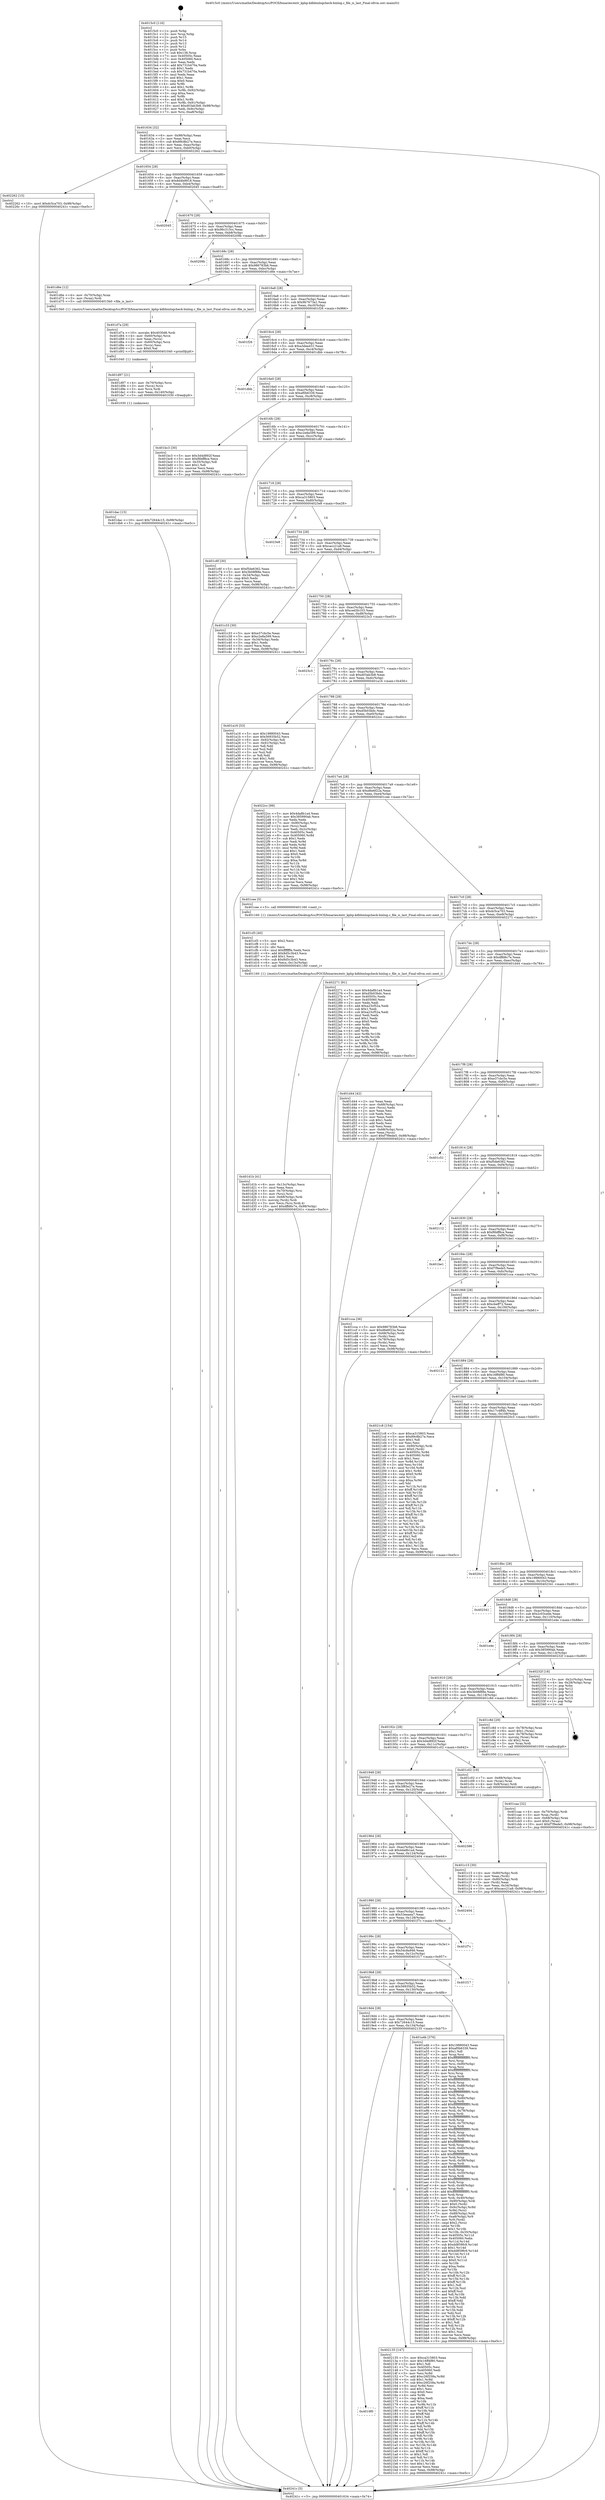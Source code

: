 digraph "0x4015c0" {
  label = "0x4015c0 (/mnt/c/Users/mathe/Desktop/tcc/POCII/binaries/extr_kphp-kdbbinlogcheck-binlog.c_file_is_last_Final-ollvm.out::main(0))"
  labelloc = "t"
  node[shape=record]

  Entry [label="",width=0.3,height=0.3,shape=circle,fillcolor=black,style=filled]
  "0x401634" [label="{
     0x401634 [32]\l
     | [instrs]\l
     &nbsp;&nbsp;0x401634 \<+6\>: mov -0x98(%rbp),%eax\l
     &nbsp;&nbsp;0x40163a \<+2\>: mov %eax,%ecx\l
     &nbsp;&nbsp;0x40163c \<+6\>: sub $0x89c8b27e,%ecx\l
     &nbsp;&nbsp;0x401642 \<+6\>: mov %eax,-0xac(%rbp)\l
     &nbsp;&nbsp;0x401648 \<+6\>: mov %ecx,-0xb0(%rbp)\l
     &nbsp;&nbsp;0x40164e \<+6\>: je 0000000000402262 \<main+0xca2\>\l
  }"]
  "0x402262" [label="{
     0x402262 [15]\l
     | [instrs]\l
     &nbsp;&nbsp;0x402262 \<+10\>: movl $0xdc5ca703,-0x98(%rbp)\l
     &nbsp;&nbsp;0x40226c \<+5\>: jmp 000000000040241c \<main+0xe5c\>\l
  }"]
  "0x401654" [label="{
     0x401654 [28]\l
     | [instrs]\l
     &nbsp;&nbsp;0x401654 \<+5\>: jmp 0000000000401659 \<main+0x99\>\l
     &nbsp;&nbsp;0x401659 \<+6\>: mov -0xac(%rbp),%eax\l
     &nbsp;&nbsp;0x40165f \<+5\>: sub $0x8d4b9918,%eax\l
     &nbsp;&nbsp;0x401664 \<+6\>: mov %eax,-0xb4(%rbp)\l
     &nbsp;&nbsp;0x40166a \<+6\>: je 0000000000402045 \<main+0xa85\>\l
  }"]
  Exit [label="",width=0.3,height=0.3,shape=circle,fillcolor=black,style=filled,peripheries=2]
  "0x402045" [label="{
     0x402045\l
  }", style=dashed]
  "0x401670" [label="{
     0x401670 [28]\l
     | [instrs]\l
     &nbsp;&nbsp;0x401670 \<+5\>: jmp 0000000000401675 \<main+0xb5\>\l
     &nbsp;&nbsp;0x401675 \<+6\>: mov -0xac(%rbp),%eax\l
     &nbsp;&nbsp;0x40167b \<+5\>: sub $0x96c315cc,%eax\l
     &nbsp;&nbsp;0x401680 \<+6\>: mov %eax,-0xb8(%rbp)\l
     &nbsp;&nbsp;0x401686 \<+6\>: je 000000000040209b \<main+0xadb\>\l
  }"]
  "0x4019f0" [label="{
     0x4019f0\l
  }", style=dashed]
  "0x40209b" [label="{
     0x40209b\l
  }", style=dashed]
  "0x40168c" [label="{
     0x40168c [28]\l
     | [instrs]\l
     &nbsp;&nbsp;0x40168c \<+5\>: jmp 0000000000401691 \<main+0xd1\>\l
     &nbsp;&nbsp;0x401691 \<+6\>: mov -0xac(%rbp),%eax\l
     &nbsp;&nbsp;0x401697 \<+5\>: sub $0x986783b6,%eax\l
     &nbsp;&nbsp;0x40169c \<+6\>: mov %eax,-0xbc(%rbp)\l
     &nbsp;&nbsp;0x4016a2 \<+6\>: je 0000000000401d6e \<main+0x7ae\>\l
  }"]
  "0x402135" [label="{
     0x402135 [147]\l
     | [instrs]\l
     &nbsp;&nbsp;0x402135 \<+5\>: mov $0xca315803,%eax\l
     &nbsp;&nbsp;0x40213a \<+5\>: mov $0x16ff4f80,%ecx\l
     &nbsp;&nbsp;0x40213f \<+2\>: mov $0x1,%dl\l
     &nbsp;&nbsp;0x402141 \<+7\>: mov 0x40505c,%esi\l
     &nbsp;&nbsp;0x402148 \<+7\>: mov 0x405060,%edi\l
     &nbsp;&nbsp;0x40214f \<+3\>: mov %esi,%r8d\l
     &nbsp;&nbsp;0x402152 \<+7\>: add $0xc26f258a,%r8d\l
     &nbsp;&nbsp;0x402159 \<+4\>: sub $0x1,%r8d\l
     &nbsp;&nbsp;0x40215d \<+7\>: sub $0xc26f258a,%r8d\l
     &nbsp;&nbsp;0x402164 \<+4\>: imul %r8d,%esi\l
     &nbsp;&nbsp;0x402168 \<+3\>: and $0x1,%esi\l
     &nbsp;&nbsp;0x40216b \<+3\>: cmp $0x0,%esi\l
     &nbsp;&nbsp;0x40216e \<+4\>: sete %r9b\l
     &nbsp;&nbsp;0x402172 \<+3\>: cmp $0xa,%edi\l
     &nbsp;&nbsp;0x402175 \<+4\>: setl %r10b\l
     &nbsp;&nbsp;0x402179 \<+3\>: mov %r9b,%r11b\l
     &nbsp;&nbsp;0x40217c \<+4\>: xor $0xff,%r11b\l
     &nbsp;&nbsp;0x402180 \<+3\>: mov %r10b,%bl\l
     &nbsp;&nbsp;0x402183 \<+3\>: xor $0xff,%bl\l
     &nbsp;&nbsp;0x402186 \<+3\>: xor $0x1,%dl\l
     &nbsp;&nbsp;0x402189 \<+3\>: mov %r11b,%r14b\l
     &nbsp;&nbsp;0x40218c \<+4\>: and $0xff,%r14b\l
     &nbsp;&nbsp;0x402190 \<+3\>: and %dl,%r9b\l
     &nbsp;&nbsp;0x402193 \<+3\>: mov %bl,%r15b\l
     &nbsp;&nbsp;0x402196 \<+4\>: and $0xff,%r15b\l
     &nbsp;&nbsp;0x40219a \<+3\>: and %dl,%r10b\l
     &nbsp;&nbsp;0x40219d \<+3\>: or %r9b,%r14b\l
     &nbsp;&nbsp;0x4021a0 \<+3\>: or %r10b,%r15b\l
     &nbsp;&nbsp;0x4021a3 \<+3\>: xor %r15b,%r14b\l
     &nbsp;&nbsp;0x4021a6 \<+3\>: or %bl,%r11b\l
     &nbsp;&nbsp;0x4021a9 \<+4\>: xor $0xff,%r11b\l
     &nbsp;&nbsp;0x4021ad \<+3\>: or $0x1,%dl\l
     &nbsp;&nbsp;0x4021b0 \<+3\>: and %dl,%r11b\l
     &nbsp;&nbsp;0x4021b3 \<+3\>: or %r11b,%r14b\l
     &nbsp;&nbsp;0x4021b6 \<+4\>: test $0x1,%r14b\l
     &nbsp;&nbsp;0x4021ba \<+3\>: cmovne %ecx,%eax\l
     &nbsp;&nbsp;0x4021bd \<+6\>: mov %eax,-0x98(%rbp)\l
     &nbsp;&nbsp;0x4021c3 \<+5\>: jmp 000000000040241c \<main+0xe5c\>\l
  }"]
  "0x401d6e" [label="{
     0x401d6e [12]\l
     | [instrs]\l
     &nbsp;&nbsp;0x401d6e \<+4\>: mov -0x70(%rbp),%rax\l
     &nbsp;&nbsp;0x401d72 \<+3\>: mov (%rax),%rdi\l
     &nbsp;&nbsp;0x401d75 \<+5\>: call 00000000004015b0 \<file_is_last\>\l
     | [calls]\l
     &nbsp;&nbsp;0x4015b0 \{1\} (/mnt/c/Users/mathe/Desktop/tcc/POCII/binaries/extr_kphp-kdbbinlogcheck-binlog.c_file_is_last_Final-ollvm.out::file_is_last)\l
  }"]
  "0x4016a8" [label="{
     0x4016a8 [28]\l
     | [instrs]\l
     &nbsp;&nbsp;0x4016a8 \<+5\>: jmp 00000000004016ad \<main+0xed\>\l
     &nbsp;&nbsp;0x4016ad \<+6\>: mov -0xac(%rbp),%eax\l
     &nbsp;&nbsp;0x4016b3 \<+5\>: sub $0x9b7673a1,%eax\l
     &nbsp;&nbsp;0x4016b8 \<+6\>: mov %eax,-0xc0(%rbp)\l
     &nbsp;&nbsp;0x4016be \<+6\>: je 0000000000401f26 \<main+0x966\>\l
  }"]
  "0x401dac" [label="{
     0x401dac [15]\l
     | [instrs]\l
     &nbsp;&nbsp;0x401dac \<+10\>: movl $0x72644c15,-0x98(%rbp)\l
     &nbsp;&nbsp;0x401db6 \<+5\>: jmp 000000000040241c \<main+0xe5c\>\l
  }"]
  "0x401f26" [label="{
     0x401f26\l
  }", style=dashed]
  "0x4016c4" [label="{
     0x4016c4 [28]\l
     | [instrs]\l
     &nbsp;&nbsp;0x4016c4 \<+5\>: jmp 00000000004016c9 \<main+0x109\>\l
     &nbsp;&nbsp;0x4016c9 \<+6\>: mov -0xac(%rbp),%eax\l
     &nbsp;&nbsp;0x4016cf \<+5\>: sub $0xa3dea431,%eax\l
     &nbsp;&nbsp;0x4016d4 \<+6\>: mov %eax,-0xc4(%rbp)\l
     &nbsp;&nbsp;0x4016da \<+6\>: je 0000000000401dbb \<main+0x7fb\>\l
  }"]
  "0x401d97" [label="{
     0x401d97 [21]\l
     | [instrs]\l
     &nbsp;&nbsp;0x401d97 \<+4\>: mov -0x70(%rbp),%rcx\l
     &nbsp;&nbsp;0x401d9b \<+3\>: mov (%rcx),%rcx\l
     &nbsp;&nbsp;0x401d9e \<+3\>: mov %rcx,%rdi\l
     &nbsp;&nbsp;0x401da1 \<+6\>: mov %eax,-0x140(%rbp)\l
     &nbsp;&nbsp;0x401da7 \<+5\>: call 0000000000401030 \<free@plt\>\l
     | [calls]\l
     &nbsp;&nbsp;0x401030 \{1\} (unknown)\l
  }"]
  "0x401dbb" [label="{
     0x401dbb\l
  }", style=dashed]
  "0x4016e0" [label="{
     0x4016e0 [28]\l
     | [instrs]\l
     &nbsp;&nbsp;0x4016e0 \<+5\>: jmp 00000000004016e5 \<main+0x125\>\l
     &nbsp;&nbsp;0x4016e5 \<+6\>: mov -0xac(%rbp),%eax\l
     &nbsp;&nbsp;0x4016eb \<+5\>: sub $0xaf0b6339,%eax\l
     &nbsp;&nbsp;0x4016f0 \<+6\>: mov %eax,-0xc8(%rbp)\l
     &nbsp;&nbsp;0x4016f6 \<+6\>: je 0000000000401bc3 \<main+0x603\>\l
  }"]
  "0x401d7a" [label="{
     0x401d7a [29]\l
     | [instrs]\l
     &nbsp;&nbsp;0x401d7a \<+10\>: movabs $0x4030d6,%rdi\l
     &nbsp;&nbsp;0x401d84 \<+4\>: mov -0x60(%rbp),%rcx\l
     &nbsp;&nbsp;0x401d88 \<+2\>: mov %eax,(%rcx)\l
     &nbsp;&nbsp;0x401d8a \<+4\>: mov -0x60(%rbp),%rcx\l
     &nbsp;&nbsp;0x401d8e \<+2\>: mov (%rcx),%esi\l
     &nbsp;&nbsp;0x401d90 \<+2\>: mov $0x0,%al\l
     &nbsp;&nbsp;0x401d92 \<+5\>: call 0000000000401040 \<printf@plt\>\l
     | [calls]\l
     &nbsp;&nbsp;0x401040 \{1\} (unknown)\l
  }"]
  "0x401bc3" [label="{
     0x401bc3 [30]\l
     | [instrs]\l
     &nbsp;&nbsp;0x401bc3 \<+5\>: mov $0x3d4d892f,%eax\l
     &nbsp;&nbsp;0x401bc8 \<+5\>: mov $0xf6bff8ce,%ecx\l
     &nbsp;&nbsp;0x401bcd \<+3\>: mov -0x35(%rbp),%dl\l
     &nbsp;&nbsp;0x401bd0 \<+3\>: test $0x1,%dl\l
     &nbsp;&nbsp;0x401bd3 \<+3\>: cmovne %ecx,%eax\l
     &nbsp;&nbsp;0x401bd6 \<+6\>: mov %eax,-0x98(%rbp)\l
     &nbsp;&nbsp;0x401bdc \<+5\>: jmp 000000000040241c \<main+0xe5c\>\l
  }"]
  "0x4016fc" [label="{
     0x4016fc [28]\l
     | [instrs]\l
     &nbsp;&nbsp;0x4016fc \<+5\>: jmp 0000000000401701 \<main+0x141\>\l
     &nbsp;&nbsp;0x401701 \<+6\>: mov -0xac(%rbp),%eax\l
     &nbsp;&nbsp;0x401707 \<+5\>: sub $0xc2e8a599,%eax\l
     &nbsp;&nbsp;0x40170c \<+6\>: mov %eax,-0xcc(%rbp)\l
     &nbsp;&nbsp;0x401712 \<+6\>: je 0000000000401c6f \<main+0x6af\>\l
  }"]
  "0x401d1b" [label="{
     0x401d1b [41]\l
     | [instrs]\l
     &nbsp;&nbsp;0x401d1b \<+6\>: mov -0x13c(%rbp),%ecx\l
     &nbsp;&nbsp;0x401d21 \<+3\>: imul %eax,%ecx\l
     &nbsp;&nbsp;0x401d24 \<+4\>: mov -0x70(%rbp),%rsi\l
     &nbsp;&nbsp;0x401d28 \<+3\>: mov (%rsi),%rsi\l
     &nbsp;&nbsp;0x401d2b \<+4\>: mov -0x68(%rbp),%rdi\l
     &nbsp;&nbsp;0x401d2f \<+3\>: movslq (%rdi),%rdi\l
     &nbsp;&nbsp;0x401d32 \<+3\>: mov %ecx,(%rsi,%rdi,4)\l
     &nbsp;&nbsp;0x401d35 \<+10\>: movl $0xdffd6c7e,-0x98(%rbp)\l
     &nbsp;&nbsp;0x401d3f \<+5\>: jmp 000000000040241c \<main+0xe5c\>\l
  }"]
  "0x401c6f" [label="{
     0x401c6f [30]\l
     | [instrs]\l
     &nbsp;&nbsp;0x401c6f \<+5\>: mov $0xf5de6362,%eax\l
     &nbsp;&nbsp;0x401c74 \<+5\>: mov $0x3b08f88e,%ecx\l
     &nbsp;&nbsp;0x401c79 \<+3\>: mov -0x34(%rbp),%edx\l
     &nbsp;&nbsp;0x401c7c \<+3\>: cmp $0x0,%edx\l
     &nbsp;&nbsp;0x401c7f \<+3\>: cmove %ecx,%eax\l
     &nbsp;&nbsp;0x401c82 \<+6\>: mov %eax,-0x98(%rbp)\l
     &nbsp;&nbsp;0x401c88 \<+5\>: jmp 000000000040241c \<main+0xe5c\>\l
  }"]
  "0x401718" [label="{
     0x401718 [28]\l
     | [instrs]\l
     &nbsp;&nbsp;0x401718 \<+5\>: jmp 000000000040171d \<main+0x15d\>\l
     &nbsp;&nbsp;0x40171d \<+6\>: mov -0xac(%rbp),%eax\l
     &nbsp;&nbsp;0x401723 \<+5\>: sub $0xca315803,%eax\l
     &nbsp;&nbsp;0x401728 \<+6\>: mov %eax,-0xd0(%rbp)\l
     &nbsp;&nbsp;0x40172e \<+6\>: je 00000000004023e8 \<main+0xe28\>\l
  }"]
  "0x401cf3" [label="{
     0x401cf3 [40]\l
     | [instrs]\l
     &nbsp;&nbsp;0x401cf3 \<+5\>: mov $0x2,%ecx\l
     &nbsp;&nbsp;0x401cf8 \<+1\>: cltd\l
     &nbsp;&nbsp;0x401cf9 \<+2\>: idiv %ecx\l
     &nbsp;&nbsp;0x401cfb \<+6\>: imul $0xfffffffe,%edx,%ecx\l
     &nbsp;&nbsp;0x401d01 \<+6\>: add $0x8d5c3b43,%ecx\l
     &nbsp;&nbsp;0x401d07 \<+3\>: add $0x1,%ecx\l
     &nbsp;&nbsp;0x401d0a \<+6\>: sub $0x8d5c3b43,%ecx\l
     &nbsp;&nbsp;0x401d10 \<+6\>: mov %ecx,-0x13c(%rbp)\l
     &nbsp;&nbsp;0x401d16 \<+5\>: call 0000000000401160 \<next_i\>\l
     | [calls]\l
     &nbsp;&nbsp;0x401160 \{1\} (/mnt/c/Users/mathe/Desktop/tcc/POCII/binaries/extr_kphp-kdbbinlogcheck-binlog.c_file_is_last_Final-ollvm.out::next_i)\l
  }"]
  "0x4023e8" [label="{
     0x4023e8\l
  }", style=dashed]
  "0x401734" [label="{
     0x401734 [28]\l
     | [instrs]\l
     &nbsp;&nbsp;0x401734 \<+5\>: jmp 0000000000401739 \<main+0x179\>\l
     &nbsp;&nbsp;0x401739 \<+6\>: mov -0xac(%rbp),%eax\l
     &nbsp;&nbsp;0x40173f \<+5\>: sub $0xcacc21a9,%eax\l
     &nbsp;&nbsp;0x401744 \<+6\>: mov %eax,-0xd4(%rbp)\l
     &nbsp;&nbsp;0x40174a \<+6\>: je 0000000000401c33 \<main+0x673\>\l
  }"]
  "0x401caa" [label="{
     0x401caa [32]\l
     | [instrs]\l
     &nbsp;&nbsp;0x401caa \<+4\>: mov -0x70(%rbp),%rdi\l
     &nbsp;&nbsp;0x401cae \<+3\>: mov %rax,(%rdi)\l
     &nbsp;&nbsp;0x401cb1 \<+4\>: mov -0x68(%rbp),%rax\l
     &nbsp;&nbsp;0x401cb5 \<+6\>: movl $0x0,(%rax)\l
     &nbsp;&nbsp;0x401cbb \<+10\>: movl $0xf7f9ede5,-0x98(%rbp)\l
     &nbsp;&nbsp;0x401cc5 \<+5\>: jmp 000000000040241c \<main+0xe5c\>\l
  }"]
  "0x401c33" [label="{
     0x401c33 [30]\l
     | [instrs]\l
     &nbsp;&nbsp;0x401c33 \<+5\>: mov $0xe37cbc5e,%eax\l
     &nbsp;&nbsp;0x401c38 \<+5\>: mov $0xc2e8a599,%ecx\l
     &nbsp;&nbsp;0x401c3d \<+3\>: mov -0x34(%rbp),%edx\l
     &nbsp;&nbsp;0x401c40 \<+3\>: cmp $0x1,%edx\l
     &nbsp;&nbsp;0x401c43 \<+3\>: cmovl %ecx,%eax\l
     &nbsp;&nbsp;0x401c46 \<+6\>: mov %eax,-0x98(%rbp)\l
     &nbsp;&nbsp;0x401c4c \<+5\>: jmp 000000000040241c \<main+0xe5c\>\l
  }"]
  "0x401750" [label="{
     0x401750 [28]\l
     | [instrs]\l
     &nbsp;&nbsp;0x401750 \<+5\>: jmp 0000000000401755 \<main+0x195\>\l
     &nbsp;&nbsp;0x401755 \<+6\>: mov -0xac(%rbp),%eax\l
     &nbsp;&nbsp;0x40175b \<+5\>: sub $0xced3b103,%eax\l
     &nbsp;&nbsp;0x401760 \<+6\>: mov %eax,-0xd8(%rbp)\l
     &nbsp;&nbsp;0x401766 \<+6\>: je 00000000004023c3 \<main+0xe03\>\l
  }"]
  "0x401c15" [label="{
     0x401c15 [30]\l
     | [instrs]\l
     &nbsp;&nbsp;0x401c15 \<+4\>: mov -0x80(%rbp),%rdi\l
     &nbsp;&nbsp;0x401c19 \<+2\>: mov %eax,(%rdi)\l
     &nbsp;&nbsp;0x401c1b \<+4\>: mov -0x80(%rbp),%rdi\l
     &nbsp;&nbsp;0x401c1f \<+2\>: mov (%rdi),%eax\l
     &nbsp;&nbsp;0x401c21 \<+3\>: mov %eax,-0x34(%rbp)\l
     &nbsp;&nbsp;0x401c24 \<+10\>: movl $0xcacc21a9,-0x98(%rbp)\l
     &nbsp;&nbsp;0x401c2e \<+5\>: jmp 000000000040241c \<main+0xe5c\>\l
  }"]
  "0x4023c3" [label="{
     0x4023c3\l
  }", style=dashed]
  "0x40176c" [label="{
     0x40176c [28]\l
     | [instrs]\l
     &nbsp;&nbsp;0x40176c \<+5\>: jmp 0000000000401771 \<main+0x1b1\>\l
     &nbsp;&nbsp;0x401771 \<+6\>: mov -0xac(%rbp),%eax\l
     &nbsp;&nbsp;0x401777 \<+5\>: sub $0xd03ab3b8,%eax\l
     &nbsp;&nbsp;0x40177c \<+6\>: mov %eax,-0xdc(%rbp)\l
     &nbsp;&nbsp;0x401782 \<+6\>: je 0000000000401a16 \<main+0x456\>\l
  }"]
  "0x4019d4" [label="{
     0x4019d4 [28]\l
     | [instrs]\l
     &nbsp;&nbsp;0x4019d4 \<+5\>: jmp 00000000004019d9 \<main+0x419\>\l
     &nbsp;&nbsp;0x4019d9 \<+6\>: mov -0xac(%rbp),%eax\l
     &nbsp;&nbsp;0x4019df \<+5\>: sub $0x72644c15,%eax\l
     &nbsp;&nbsp;0x4019e4 \<+6\>: mov %eax,-0x134(%rbp)\l
     &nbsp;&nbsp;0x4019ea \<+6\>: je 0000000000402135 \<main+0xb75\>\l
  }"]
  "0x401a16" [label="{
     0x401a16 [53]\l
     | [instrs]\l
     &nbsp;&nbsp;0x401a16 \<+5\>: mov $0x19880043,%eax\l
     &nbsp;&nbsp;0x401a1b \<+5\>: mov $0x56935b52,%ecx\l
     &nbsp;&nbsp;0x401a20 \<+6\>: mov -0x92(%rbp),%dl\l
     &nbsp;&nbsp;0x401a26 \<+7\>: mov -0x91(%rbp),%sil\l
     &nbsp;&nbsp;0x401a2d \<+3\>: mov %dl,%dil\l
     &nbsp;&nbsp;0x401a30 \<+3\>: and %sil,%dil\l
     &nbsp;&nbsp;0x401a33 \<+3\>: xor %sil,%dl\l
     &nbsp;&nbsp;0x401a36 \<+3\>: or %dl,%dil\l
     &nbsp;&nbsp;0x401a39 \<+4\>: test $0x1,%dil\l
     &nbsp;&nbsp;0x401a3d \<+3\>: cmovne %ecx,%eax\l
     &nbsp;&nbsp;0x401a40 \<+6\>: mov %eax,-0x98(%rbp)\l
     &nbsp;&nbsp;0x401a46 \<+5\>: jmp 000000000040241c \<main+0xe5c\>\l
  }"]
  "0x401788" [label="{
     0x401788 [28]\l
     | [instrs]\l
     &nbsp;&nbsp;0x401788 \<+5\>: jmp 000000000040178d \<main+0x1cd\>\l
     &nbsp;&nbsp;0x40178d \<+6\>: mov -0xac(%rbp),%eax\l
     &nbsp;&nbsp;0x401793 \<+5\>: sub $0xd5b03bdc,%eax\l
     &nbsp;&nbsp;0x401798 \<+6\>: mov %eax,-0xe0(%rbp)\l
     &nbsp;&nbsp;0x40179e \<+6\>: je 00000000004022cc \<main+0xd0c\>\l
  }"]
  "0x40241c" [label="{
     0x40241c [5]\l
     | [instrs]\l
     &nbsp;&nbsp;0x40241c \<+5\>: jmp 0000000000401634 \<main+0x74\>\l
  }"]
  "0x4015c0" [label="{
     0x4015c0 [116]\l
     | [instrs]\l
     &nbsp;&nbsp;0x4015c0 \<+1\>: push %rbp\l
     &nbsp;&nbsp;0x4015c1 \<+3\>: mov %rsp,%rbp\l
     &nbsp;&nbsp;0x4015c4 \<+2\>: push %r15\l
     &nbsp;&nbsp;0x4015c6 \<+2\>: push %r14\l
     &nbsp;&nbsp;0x4015c8 \<+2\>: push %r13\l
     &nbsp;&nbsp;0x4015ca \<+2\>: push %r12\l
     &nbsp;&nbsp;0x4015cc \<+1\>: push %rbx\l
     &nbsp;&nbsp;0x4015cd \<+7\>: sub $0x138,%rsp\l
     &nbsp;&nbsp;0x4015d4 \<+7\>: mov 0x40505c,%eax\l
     &nbsp;&nbsp;0x4015db \<+7\>: mov 0x405060,%ecx\l
     &nbsp;&nbsp;0x4015e2 \<+2\>: mov %eax,%edx\l
     &nbsp;&nbsp;0x4015e4 \<+6\>: add $0x731b470a,%edx\l
     &nbsp;&nbsp;0x4015ea \<+3\>: sub $0x1,%edx\l
     &nbsp;&nbsp;0x4015ed \<+6\>: sub $0x731b470a,%edx\l
     &nbsp;&nbsp;0x4015f3 \<+3\>: imul %edx,%eax\l
     &nbsp;&nbsp;0x4015f6 \<+3\>: and $0x1,%eax\l
     &nbsp;&nbsp;0x4015f9 \<+3\>: cmp $0x0,%eax\l
     &nbsp;&nbsp;0x4015fc \<+4\>: sete %r8b\l
     &nbsp;&nbsp;0x401600 \<+4\>: and $0x1,%r8b\l
     &nbsp;&nbsp;0x401604 \<+7\>: mov %r8b,-0x92(%rbp)\l
     &nbsp;&nbsp;0x40160b \<+3\>: cmp $0xa,%ecx\l
     &nbsp;&nbsp;0x40160e \<+4\>: setl %r8b\l
     &nbsp;&nbsp;0x401612 \<+4\>: and $0x1,%r8b\l
     &nbsp;&nbsp;0x401616 \<+7\>: mov %r8b,-0x91(%rbp)\l
     &nbsp;&nbsp;0x40161d \<+10\>: movl $0xd03ab3b8,-0x98(%rbp)\l
     &nbsp;&nbsp;0x401627 \<+6\>: mov %edi,-0x9c(%rbp)\l
     &nbsp;&nbsp;0x40162d \<+7\>: mov %rsi,-0xa8(%rbp)\l
  }"]
  "0x401a4b" [label="{
     0x401a4b [376]\l
     | [instrs]\l
     &nbsp;&nbsp;0x401a4b \<+5\>: mov $0x19880043,%eax\l
     &nbsp;&nbsp;0x401a50 \<+5\>: mov $0xaf0b6339,%ecx\l
     &nbsp;&nbsp;0x401a55 \<+2\>: mov $0x1,%dl\l
     &nbsp;&nbsp;0x401a57 \<+3\>: mov %rsp,%rsi\l
     &nbsp;&nbsp;0x401a5a \<+4\>: add $0xfffffffffffffff0,%rsi\l
     &nbsp;&nbsp;0x401a5e \<+3\>: mov %rsi,%rsp\l
     &nbsp;&nbsp;0x401a61 \<+7\>: mov %rsi,-0x90(%rbp)\l
     &nbsp;&nbsp;0x401a68 \<+3\>: mov %rsp,%rsi\l
     &nbsp;&nbsp;0x401a6b \<+4\>: add $0xfffffffffffffff0,%rsi\l
     &nbsp;&nbsp;0x401a6f \<+3\>: mov %rsi,%rsp\l
     &nbsp;&nbsp;0x401a72 \<+3\>: mov %rsp,%rdi\l
     &nbsp;&nbsp;0x401a75 \<+4\>: add $0xfffffffffffffff0,%rdi\l
     &nbsp;&nbsp;0x401a79 \<+3\>: mov %rdi,%rsp\l
     &nbsp;&nbsp;0x401a7c \<+7\>: mov %rdi,-0x88(%rbp)\l
     &nbsp;&nbsp;0x401a83 \<+3\>: mov %rsp,%rdi\l
     &nbsp;&nbsp;0x401a86 \<+4\>: add $0xfffffffffffffff0,%rdi\l
     &nbsp;&nbsp;0x401a8a \<+3\>: mov %rdi,%rsp\l
     &nbsp;&nbsp;0x401a8d \<+4\>: mov %rdi,-0x80(%rbp)\l
     &nbsp;&nbsp;0x401a91 \<+3\>: mov %rsp,%rdi\l
     &nbsp;&nbsp;0x401a94 \<+4\>: add $0xfffffffffffffff0,%rdi\l
     &nbsp;&nbsp;0x401a98 \<+3\>: mov %rdi,%rsp\l
     &nbsp;&nbsp;0x401a9b \<+4\>: mov %rdi,-0x78(%rbp)\l
     &nbsp;&nbsp;0x401a9f \<+3\>: mov %rsp,%rdi\l
     &nbsp;&nbsp;0x401aa2 \<+4\>: add $0xfffffffffffffff0,%rdi\l
     &nbsp;&nbsp;0x401aa6 \<+3\>: mov %rdi,%rsp\l
     &nbsp;&nbsp;0x401aa9 \<+4\>: mov %rdi,-0x70(%rbp)\l
     &nbsp;&nbsp;0x401aad \<+3\>: mov %rsp,%rdi\l
     &nbsp;&nbsp;0x401ab0 \<+4\>: add $0xfffffffffffffff0,%rdi\l
     &nbsp;&nbsp;0x401ab4 \<+3\>: mov %rdi,%rsp\l
     &nbsp;&nbsp;0x401ab7 \<+4\>: mov %rdi,-0x68(%rbp)\l
     &nbsp;&nbsp;0x401abb \<+3\>: mov %rsp,%rdi\l
     &nbsp;&nbsp;0x401abe \<+4\>: add $0xfffffffffffffff0,%rdi\l
     &nbsp;&nbsp;0x401ac2 \<+3\>: mov %rdi,%rsp\l
     &nbsp;&nbsp;0x401ac5 \<+4\>: mov %rdi,-0x60(%rbp)\l
     &nbsp;&nbsp;0x401ac9 \<+3\>: mov %rsp,%rdi\l
     &nbsp;&nbsp;0x401acc \<+4\>: add $0xfffffffffffffff0,%rdi\l
     &nbsp;&nbsp;0x401ad0 \<+3\>: mov %rdi,%rsp\l
     &nbsp;&nbsp;0x401ad3 \<+4\>: mov %rdi,-0x58(%rbp)\l
     &nbsp;&nbsp;0x401ad7 \<+3\>: mov %rsp,%rdi\l
     &nbsp;&nbsp;0x401ada \<+4\>: add $0xfffffffffffffff0,%rdi\l
     &nbsp;&nbsp;0x401ade \<+3\>: mov %rdi,%rsp\l
     &nbsp;&nbsp;0x401ae1 \<+4\>: mov %rdi,-0x50(%rbp)\l
     &nbsp;&nbsp;0x401ae5 \<+3\>: mov %rsp,%rdi\l
     &nbsp;&nbsp;0x401ae8 \<+4\>: add $0xfffffffffffffff0,%rdi\l
     &nbsp;&nbsp;0x401aec \<+3\>: mov %rdi,%rsp\l
     &nbsp;&nbsp;0x401aef \<+4\>: mov %rdi,-0x48(%rbp)\l
     &nbsp;&nbsp;0x401af3 \<+3\>: mov %rsp,%rdi\l
     &nbsp;&nbsp;0x401af6 \<+4\>: add $0xfffffffffffffff0,%rdi\l
     &nbsp;&nbsp;0x401afa \<+3\>: mov %rdi,%rsp\l
     &nbsp;&nbsp;0x401afd \<+4\>: mov %rdi,-0x40(%rbp)\l
     &nbsp;&nbsp;0x401b01 \<+7\>: mov -0x90(%rbp),%rdi\l
     &nbsp;&nbsp;0x401b08 \<+6\>: movl $0x0,(%rdi)\l
     &nbsp;&nbsp;0x401b0e \<+7\>: mov -0x9c(%rbp),%r8d\l
     &nbsp;&nbsp;0x401b15 \<+3\>: mov %r8d,(%rsi)\l
     &nbsp;&nbsp;0x401b18 \<+7\>: mov -0x88(%rbp),%rdi\l
     &nbsp;&nbsp;0x401b1f \<+7\>: mov -0xa8(%rbp),%r9\l
     &nbsp;&nbsp;0x401b26 \<+3\>: mov %r9,(%rdi)\l
     &nbsp;&nbsp;0x401b29 \<+3\>: cmpl $0x2,(%rsi)\l
     &nbsp;&nbsp;0x401b2c \<+4\>: setne %r10b\l
     &nbsp;&nbsp;0x401b30 \<+4\>: and $0x1,%r10b\l
     &nbsp;&nbsp;0x401b34 \<+4\>: mov %r10b,-0x35(%rbp)\l
     &nbsp;&nbsp;0x401b38 \<+8\>: mov 0x40505c,%r11d\l
     &nbsp;&nbsp;0x401b40 \<+7\>: mov 0x405060,%ebx\l
     &nbsp;&nbsp;0x401b47 \<+3\>: mov %r11d,%r14d\l
     &nbsp;&nbsp;0x401b4a \<+7\>: sub $0xdd859fc9,%r14d\l
     &nbsp;&nbsp;0x401b51 \<+4\>: sub $0x1,%r14d\l
     &nbsp;&nbsp;0x401b55 \<+7\>: add $0xdd859fc9,%r14d\l
     &nbsp;&nbsp;0x401b5c \<+4\>: imul %r14d,%r11d\l
     &nbsp;&nbsp;0x401b60 \<+4\>: and $0x1,%r11d\l
     &nbsp;&nbsp;0x401b64 \<+4\>: cmp $0x0,%r11d\l
     &nbsp;&nbsp;0x401b68 \<+4\>: sete %r10b\l
     &nbsp;&nbsp;0x401b6c \<+3\>: cmp $0xa,%ebx\l
     &nbsp;&nbsp;0x401b6f \<+4\>: setl %r15b\l
     &nbsp;&nbsp;0x401b73 \<+3\>: mov %r10b,%r12b\l
     &nbsp;&nbsp;0x401b76 \<+4\>: xor $0xff,%r12b\l
     &nbsp;&nbsp;0x401b7a \<+3\>: mov %r15b,%r13b\l
     &nbsp;&nbsp;0x401b7d \<+4\>: xor $0xff,%r13b\l
     &nbsp;&nbsp;0x401b81 \<+3\>: xor $0x1,%dl\l
     &nbsp;&nbsp;0x401b84 \<+3\>: mov %r12b,%sil\l
     &nbsp;&nbsp;0x401b87 \<+4\>: and $0xff,%sil\l
     &nbsp;&nbsp;0x401b8b \<+3\>: and %dl,%r10b\l
     &nbsp;&nbsp;0x401b8e \<+3\>: mov %r13b,%dil\l
     &nbsp;&nbsp;0x401b91 \<+4\>: and $0xff,%dil\l
     &nbsp;&nbsp;0x401b95 \<+3\>: and %dl,%r15b\l
     &nbsp;&nbsp;0x401b98 \<+3\>: or %r10b,%sil\l
     &nbsp;&nbsp;0x401b9b \<+3\>: or %r15b,%dil\l
     &nbsp;&nbsp;0x401b9e \<+3\>: xor %dil,%sil\l
     &nbsp;&nbsp;0x401ba1 \<+3\>: or %r13b,%r12b\l
     &nbsp;&nbsp;0x401ba4 \<+4\>: xor $0xff,%r12b\l
     &nbsp;&nbsp;0x401ba8 \<+3\>: or $0x1,%dl\l
     &nbsp;&nbsp;0x401bab \<+3\>: and %dl,%r12b\l
     &nbsp;&nbsp;0x401bae \<+3\>: or %r12b,%sil\l
     &nbsp;&nbsp;0x401bb1 \<+4\>: test $0x1,%sil\l
     &nbsp;&nbsp;0x401bb5 \<+3\>: cmovne %ecx,%eax\l
     &nbsp;&nbsp;0x401bb8 \<+6\>: mov %eax,-0x98(%rbp)\l
     &nbsp;&nbsp;0x401bbe \<+5\>: jmp 000000000040241c \<main+0xe5c\>\l
  }"]
  "0x4022cc" [label="{
     0x4022cc [99]\l
     | [instrs]\l
     &nbsp;&nbsp;0x4022cc \<+5\>: mov $0x4da8b1a4,%eax\l
     &nbsp;&nbsp;0x4022d1 \<+5\>: mov $0x385990ab,%ecx\l
     &nbsp;&nbsp;0x4022d6 \<+2\>: xor %edx,%edx\l
     &nbsp;&nbsp;0x4022d8 \<+7\>: mov -0x90(%rbp),%rsi\l
     &nbsp;&nbsp;0x4022df \<+2\>: mov (%rsi),%edi\l
     &nbsp;&nbsp;0x4022e1 \<+3\>: mov %edi,-0x2c(%rbp)\l
     &nbsp;&nbsp;0x4022e4 \<+7\>: mov 0x40505c,%edi\l
     &nbsp;&nbsp;0x4022eb \<+8\>: mov 0x405060,%r8d\l
     &nbsp;&nbsp;0x4022f3 \<+3\>: sub $0x1,%edx\l
     &nbsp;&nbsp;0x4022f6 \<+3\>: mov %edi,%r9d\l
     &nbsp;&nbsp;0x4022f9 \<+3\>: add %edx,%r9d\l
     &nbsp;&nbsp;0x4022fc \<+4\>: imul %r9d,%edi\l
     &nbsp;&nbsp;0x402300 \<+3\>: and $0x1,%edi\l
     &nbsp;&nbsp;0x402303 \<+3\>: cmp $0x0,%edi\l
     &nbsp;&nbsp;0x402306 \<+4\>: sete %r10b\l
     &nbsp;&nbsp;0x40230a \<+4\>: cmp $0xa,%r8d\l
     &nbsp;&nbsp;0x40230e \<+4\>: setl %r11b\l
     &nbsp;&nbsp;0x402312 \<+3\>: mov %r10b,%bl\l
     &nbsp;&nbsp;0x402315 \<+3\>: and %r11b,%bl\l
     &nbsp;&nbsp;0x402318 \<+3\>: xor %r11b,%r10b\l
     &nbsp;&nbsp;0x40231b \<+3\>: or %r10b,%bl\l
     &nbsp;&nbsp;0x40231e \<+3\>: test $0x1,%bl\l
     &nbsp;&nbsp;0x402321 \<+3\>: cmovne %ecx,%eax\l
     &nbsp;&nbsp;0x402324 \<+6\>: mov %eax,-0x98(%rbp)\l
     &nbsp;&nbsp;0x40232a \<+5\>: jmp 000000000040241c \<main+0xe5c\>\l
  }"]
  "0x4017a4" [label="{
     0x4017a4 [28]\l
     | [instrs]\l
     &nbsp;&nbsp;0x4017a4 \<+5\>: jmp 00000000004017a9 \<main+0x1e9\>\l
     &nbsp;&nbsp;0x4017a9 \<+6\>: mov -0xac(%rbp),%eax\l
     &nbsp;&nbsp;0x4017af \<+5\>: sub $0xd6e6f22a,%eax\l
     &nbsp;&nbsp;0x4017b4 \<+6\>: mov %eax,-0xe4(%rbp)\l
     &nbsp;&nbsp;0x4017ba \<+6\>: je 0000000000401cee \<main+0x72e\>\l
  }"]
  "0x4019b8" [label="{
     0x4019b8 [28]\l
     | [instrs]\l
     &nbsp;&nbsp;0x4019b8 \<+5\>: jmp 00000000004019bd \<main+0x3fd\>\l
     &nbsp;&nbsp;0x4019bd \<+6\>: mov -0xac(%rbp),%eax\l
     &nbsp;&nbsp;0x4019c3 \<+5\>: sub $0x56935b52,%eax\l
     &nbsp;&nbsp;0x4019c8 \<+6\>: mov %eax,-0x130(%rbp)\l
     &nbsp;&nbsp;0x4019ce \<+6\>: je 0000000000401a4b \<main+0x48b\>\l
  }"]
  "0x401cee" [label="{
     0x401cee [5]\l
     | [instrs]\l
     &nbsp;&nbsp;0x401cee \<+5\>: call 0000000000401160 \<next_i\>\l
     | [calls]\l
     &nbsp;&nbsp;0x401160 \{1\} (/mnt/c/Users/mathe/Desktop/tcc/POCII/binaries/extr_kphp-kdbbinlogcheck-binlog.c_file_is_last_Final-ollvm.out::next_i)\l
  }"]
  "0x4017c0" [label="{
     0x4017c0 [28]\l
     | [instrs]\l
     &nbsp;&nbsp;0x4017c0 \<+5\>: jmp 00000000004017c5 \<main+0x205\>\l
     &nbsp;&nbsp;0x4017c5 \<+6\>: mov -0xac(%rbp),%eax\l
     &nbsp;&nbsp;0x4017cb \<+5\>: sub $0xdc5ca703,%eax\l
     &nbsp;&nbsp;0x4017d0 \<+6\>: mov %eax,-0xe8(%rbp)\l
     &nbsp;&nbsp;0x4017d6 \<+6\>: je 0000000000402271 \<main+0xcb1\>\l
  }"]
  "0x401f17" [label="{
     0x401f17\l
  }", style=dashed]
  "0x402271" [label="{
     0x402271 [91]\l
     | [instrs]\l
     &nbsp;&nbsp;0x402271 \<+5\>: mov $0x4da8b1a4,%eax\l
     &nbsp;&nbsp;0x402276 \<+5\>: mov $0xd5b03bdc,%ecx\l
     &nbsp;&nbsp;0x40227b \<+7\>: mov 0x40505c,%edx\l
     &nbsp;&nbsp;0x402282 \<+7\>: mov 0x405060,%esi\l
     &nbsp;&nbsp;0x402289 \<+2\>: mov %edx,%edi\l
     &nbsp;&nbsp;0x40228b \<+6\>: add $0xa23cf52a,%edi\l
     &nbsp;&nbsp;0x402291 \<+3\>: sub $0x1,%edi\l
     &nbsp;&nbsp;0x402294 \<+6\>: sub $0xa23cf52a,%edi\l
     &nbsp;&nbsp;0x40229a \<+3\>: imul %edi,%edx\l
     &nbsp;&nbsp;0x40229d \<+3\>: and $0x1,%edx\l
     &nbsp;&nbsp;0x4022a0 \<+3\>: cmp $0x0,%edx\l
     &nbsp;&nbsp;0x4022a3 \<+4\>: sete %r8b\l
     &nbsp;&nbsp;0x4022a7 \<+3\>: cmp $0xa,%esi\l
     &nbsp;&nbsp;0x4022aa \<+4\>: setl %r9b\l
     &nbsp;&nbsp;0x4022ae \<+3\>: mov %r8b,%r10b\l
     &nbsp;&nbsp;0x4022b1 \<+3\>: and %r9b,%r10b\l
     &nbsp;&nbsp;0x4022b4 \<+3\>: xor %r9b,%r8b\l
     &nbsp;&nbsp;0x4022b7 \<+3\>: or %r8b,%r10b\l
     &nbsp;&nbsp;0x4022ba \<+4\>: test $0x1,%r10b\l
     &nbsp;&nbsp;0x4022be \<+3\>: cmovne %ecx,%eax\l
     &nbsp;&nbsp;0x4022c1 \<+6\>: mov %eax,-0x98(%rbp)\l
     &nbsp;&nbsp;0x4022c7 \<+5\>: jmp 000000000040241c \<main+0xe5c\>\l
  }"]
  "0x4017dc" [label="{
     0x4017dc [28]\l
     | [instrs]\l
     &nbsp;&nbsp;0x4017dc \<+5\>: jmp 00000000004017e1 \<main+0x221\>\l
     &nbsp;&nbsp;0x4017e1 \<+6\>: mov -0xac(%rbp),%eax\l
     &nbsp;&nbsp;0x4017e7 \<+5\>: sub $0xdffd6c7e,%eax\l
     &nbsp;&nbsp;0x4017ec \<+6\>: mov %eax,-0xec(%rbp)\l
     &nbsp;&nbsp;0x4017f2 \<+6\>: je 0000000000401d44 \<main+0x784\>\l
  }"]
  "0x40199c" [label="{
     0x40199c [28]\l
     | [instrs]\l
     &nbsp;&nbsp;0x40199c \<+5\>: jmp 00000000004019a1 \<main+0x3e1\>\l
     &nbsp;&nbsp;0x4019a1 \<+6\>: mov -0xac(%rbp),%eax\l
     &nbsp;&nbsp;0x4019a7 \<+5\>: sub $0x54c8a946,%eax\l
     &nbsp;&nbsp;0x4019ac \<+6\>: mov %eax,-0x12c(%rbp)\l
     &nbsp;&nbsp;0x4019b2 \<+6\>: je 0000000000401f17 \<main+0x957\>\l
  }"]
  "0x401d44" [label="{
     0x401d44 [42]\l
     | [instrs]\l
     &nbsp;&nbsp;0x401d44 \<+2\>: xor %eax,%eax\l
     &nbsp;&nbsp;0x401d46 \<+4\>: mov -0x68(%rbp),%rcx\l
     &nbsp;&nbsp;0x401d4a \<+2\>: mov (%rcx),%edx\l
     &nbsp;&nbsp;0x401d4c \<+2\>: mov %eax,%esi\l
     &nbsp;&nbsp;0x401d4e \<+2\>: sub %edx,%esi\l
     &nbsp;&nbsp;0x401d50 \<+2\>: mov %eax,%edx\l
     &nbsp;&nbsp;0x401d52 \<+3\>: sub $0x1,%edx\l
     &nbsp;&nbsp;0x401d55 \<+2\>: add %edx,%esi\l
     &nbsp;&nbsp;0x401d57 \<+2\>: sub %esi,%eax\l
     &nbsp;&nbsp;0x401d59 \<+4\>: mov -0x68(%rbp),%rcx\l
     &nbsp;&nbsp;0x401d5d \<+2\>: mov %eax,(%rcx)\l
     &nbsp;&nbsp;0x401d5f \<+10\>: movl $0xf7f9ede5,-0x98(%rbp)\l
     &nbsp;&nbsp;0x401d69 \<+5\>: jmp 000000000040241c \<main+0xe5c\>\l
  }"]
  "0x4017f8" [label="{
     0x4017f8 [28]\l
     | [instrs]\l
     &nbsp;&nbsp;0x4017f8 \<+5\>: jmp 00000000004017fd \<main+0x23d\>\l
     &nbsp;&nbsp;0x4017fd \<+6\>: mov -0xac(%rbp),%eax\l
     &nbsp;&nbsp;0x401803 \<+5\>: sub $0xe37cbc5e,%eax\l
     &nbsp;&nbsp;0x401808 \<+6\>: mov %eax,-0xf0(%rbp)\l
     &nbsp;&nbsp;0x40180e \<+6\>: je 0000000000401c51 \<main+0x691\>\l
  }"]
  "0x401f7c" [label="{
     0x401f7c\l
  }", style=dashed]
  "0x401c51" [label="{
     0x401c51\l
  }", style=dashed]
  "0x401814" [label="{
     0x401814 [28]\l
     | [instrs]\l
     &nbsp;&nbsp;0x401814 \<+5\>: jmp 0000000000401819 \<main+0x259\>\l
     &nbsp;&nbsp;0x401819 \<+6\>: mov -0xac(%rbp),%eax\l
     &nbsp;&nbsp;0x40181f \<+5\>: sub $0xf5de6362,%eax\l
     &nbsp;&nbsp;0x401824 \<+6\>: mov %eax,-0xf4(%rbp)\l
     &nbsp;&nbsp;0x40182a \<+6\>: je 0000000000402112 \<main+0xb52\>\l
  }"]
  "0x401980" [label="{
     0x401980 [28]\l
     | [instrs]\l
     &nbsp;&nbsp;0x401980 \<+5\>: jmp 0000000000401985 \<main+0x3c5\>\l
     &nbsp;&nbsp;0x401985 \<+6\>: mov -0xac(%rbp),%eax\l
     &nbsp;&nbsp;0x40198b \<+5\>: sub $0x53eeaea7,%eax\l
     &nbsp;&nbsp;0x401990 \<+6\>: mov %eax,-0x128(%rbp)\l
     &nbsp;&nbsp;0x401996 \<+6\>: je 0000000000401f7c \<main+0x9bc\>\l
  }"]
  "0x402112" [label="{
     0x402112\l
  }", style=dashed]
  "0x401830" [label="{
     0x401830 [28]\l
     | [instrs]\l
     &nbsp;&nbsp;0x401830 \<+5\>: jmp 0000000000401835 \<main+0x275\>\l
     &nbsp;&nbsp;0x401835 \<+6\>: mov -0xac(%rbp),%eax\l
     &nbsp;&nbsp;0x40183b \<+5\>: sub $0xf6bff8ce,%eax\l
     &nbsp;&nbsp;0x401840 \<+6\>: mov %eax,-0xf8(%rbp)\l
     &nbsp;&nbsp;0x401846 \<+6\>: je 0000000000401be1 \<main+0x621\>\l
  }"]
  "0x402404" [label="{
     0x402404\l
  }", style=dashed]
  "0x401be1" [label="{
     0x401be1\l
  }", style=dashed]
  "0x40184c" [label="{
     0x40184c [28]\l
     | [instrs]\l
     &nbsp;&nbsp;0x40184c \<+5\>: jmp 0000000000401851 \<main+0x291\>\l
     &nbsp;&nbsp;0x401851 \<+6\>: mov -0xac(%rbp),%eax\l
     &nbsp;&nbsp;0x401857 \<+5\>: sub $0xf7f9ede5,%eax\l
     &nbsp;&nbsp;0x40185c \<+6\>: mov %eax,-0xfc(%rbp)\l
     &nbsp;&nbsp;0x401862 \<+6\>: je 0000000000401cca \<main+0x70a\>\l
  }"]
  "0x401964" [label="{
     0x401964 [28]\l
     | [instrs]\l
     &nbsp;&nbsp;0x401964 \<+5\>: jmp 0000000000401969 \<main+0x3a9\>\l
     &nbsp;&nbsp;0x401969 \<+6\>: mov -0xac(%rbp),%eax\l
     &nbsp;&nbsp;0x40196f \<+5\>: sub $0x4da8b1a4,%eax\l
     &nbsp;&nbsp;0x401974 \<+6\>: mov %eax,-0x124(%rbp)\l
     &nbsp;&nbsp;0x40197a \<+6\>: je 0000000000402404 \<main+0xe44\>\l
  }"]
  "0x401cca" [label="{
     0x401cca [36]\l
     | [instrs]\l
     &nbsp;&nbsp;0x401cca \<+5\>: mov $0x986783b6,%eax\l
     &nbsp;&nbsp;0x401ccf \<+5\>: mov $0xd6e6f22a,%ecx\l
     &nbsp;&nbsp;0x401cd4 \<+4\>: mov -0x68(%rbp),%rdx\l
     &nbsp;&nbsp;0x401cd8 \<+2\>: mov (%rdx),%esi\l
     &nbsp;&nbsp;0x401cda \<+4\>: mov -0x78(%rbp),%rdx\l
     &nbsp;&nbsp;0x401cde \<+2\>: cmp (%rdx),%esi\l
     &nbsp;&nbsp;0x401ce0 \<+3\>: cmovl %ecx,%eax\l
     &nbsp;&nbsp;0x401ce3 \<+6\>: mov %eax,-0x98(%rbp)\l
     &nbsp;&nbsp;0x401ce9 \<+5\>: jmp 000000000040241c \<main+0xe5c\>\l
  }"]
  "0x401868" [label="{
     0x401868 [28]\l
     | [instrs]\l
     &nbsp;&nbsp;0x401868 \<+5\>: jmp 000000000040186d \<main+0x2ad\>\l
     &nbsp;&nbsp;0x40186d \<+6\>: mov -0xac(%rbp),%eax\l
     &nbsp;&nbsp;0x401873 \<+5\>: sub $0xcbeff72,%eax\l
     &nbsp;&nbsp;0x401878 \<+6\>: mov %eax,-0x100(%rbp)\l
     &nbsp;&nbsp;0x40187e \<+6\>: je 0000000000402121 \<main+0xb61\>\l
  }"]
  "0x402386" [label="{
     0x402386\l
  }", style=dashed]
  "0x402121" [label="{
     0x402121\l
  }", style=dashed]
  "0x401884" [label="{
     0x401884 [28]\l
     | [instrs]\l
     &nbsp;&nbsp;0x401884 \<+5\>: jmp 0000000000401889 \<main+0x2c9\>\l
     &nbsp;&nbsp;0x401889 \<+6\>: mov -0xac(%rbp),%eax\l
     &nbsp;&nbsp;0x40188f \<+5\>: sub $0x16ff4f80,%eax\l
     &nbsp;&nbsp;0x401894 \<+6\>: mov %eax,-0x104(%rbp)\l
     &nbsp;&nbsp;0x40189a \<+6\>: je 00000000004021c8 \<main+0xc08\>\l
  }"]
  "0x401948" [label="{
     0x401948 [28]\l
     | [instrs]\l
     &nbsp;&nbsp;0x401948 \<+5\>: jmp 000000000040194d \<main+0x38d\>\l
     &nbsp;&nbsp;0x40194d \<+6\>: mov -0xac(%rbp),%eax\l
     &nbsp;&nbsp;0x401953 \<+5\>: sub $0x3f85e27e,%eax\l
     &nbsp;&nbsp;0x401958 \<+6\>: mov %eax,-0x120(%rbp)\l
     &nbsp;&nbsp;0x40195e \<+6\>: je 0000000000402386 \<main+0xdc6\>\l
  }"]
  "0x4021c8" [label="{
     0x4021c8 [154]\l
     | [instrs]\l
     &nbsp;&nbsp;0x4021c8 \<+5\>: mov $0xca315803,%eax\l
     &nbsp;&nbsp;0x4021cd \<+5\>: mov $0x89c8b27e,%ecx\l
     &nbsp;&nbsp;0x4021d2 \<+2\>: mov $0x1,%dl\l
     &nbsp;&nbsp;0x4021d4 \<+2\>: xor %esi,%esi\l
     &nbsp;&nbsp;0x4021d6 \<+7\>: mov -0x90(%rbp),%rdi\l
     &nbsp;&nbsp;0x4021dd \<+6\>: movl $0x0,(%rdi)\l
     &nbsp;&nbsp;0x4021e3 \<+8\>: mov 0x40505c,%r8d\l
     &nbsp;&nbsp;0x4021eb \<+8\>: mov 0x405060,%r9d\l
     &nbsp;&nbsp;0x4021f3 \<+3\>: sub $0x1,%esi\l
     &nbsp;&nbsp;0x4021f6 \<+3\>: mov %r8d,%r10d\l
     &nbsp;&nbsp;0x4021f9 \<+3\>: add %esi,%r10d\l
     &nbsp;&nbsp;0x4021fc \<+4\>: imul %r10d,%r8d\l
     &nbsp;&nbsp;0x402200 \<+4\>: and $0x1,%r8d\l
     &nbsp;&nbsp;0x402204 \<+4\>: cmp $0x0,%r8d\l
     &nbsp;&nbsp;0x402208 \<+4\>: sete %r11b\l
     &nbsp;&nbsp;0x40220c \<+4\>: cmp $0xa,%r9d\l
     &nbsp;&nbsp;0x402210 \<+3\>: setl %bl\l
     &nbsp;&nbsp;0x402213 \<+3\>: mov %r11b,%r14b\l
     &nbsp;&nbsp;0x402216 \<+4\>: xor $0xff,%r14b\l
     &nbsp;&nbsp;0x40221a \<+3\>: mov %bl,%r15b\l
     &nbsp;&nbsp;0x40221d \<+4\>: xor $0xff,%r15b\l
     &nbsp;&nbsp;0x402221 \<+3\>: xor $0x1,%dl\l
     &nbsp;&nbsp;0x402224 \<+3\>: mov %r14b,%r12b\l
     &nbsp;&nbsp;0x402227 \<+4\>: and $0xff,%r12b\l
     &nbsp;&nbsp;0x40222b \<+3\>: and %dl,%r11b\l
     &nbsp;&nbsp;0x40222e \<+3\>: mov %r15b,%r13b\l
     &nbsp;&nbsp;0x402231 \<+4\>: and $0xff,%r13b\l
     &nbsp;&nbsp;0x402235 \<+2\>: and %dl,%bl\l
     &nbsp;&nbsp;0x402237 \<+3\>: or %r11b,%r12b\l
     &nbsp;&nbsp;0x40223a \<+3\>: or %bl,%r13b\l
     &nbsp;&nbsp;0x40223d \<+3\>: xor %r13b,%r12b\l
     &nbsp;&nbsp;0x402240 \<+3\>: or %r15b,%r14b\l
     &nbsp;&nbsp;0x402243 \<+4\>: xor $0xff,%r14b\l
     &nbsp;&nbsp;0x402247 \<+3\>: or $0x1,%dl\l
     &nbsp;&nbsp;0x40224a \<+3\>: and %dl,%r14b\l
     &nbsp;&nbsp;0x40224d \<+3\>: or %r14b,%r12b\l
     &nbsp;&nbsp;0x402250 \<+4\>: test $0x1,%r12b\l
     &nbsp;&nbsp;0x402254 \<+3\>: cmovne %ecx,%eax\l
     &nbsp;&nbsp;0x402257 \<+6\>: mov %eax,-0x98(%rbp)\l
     &nbsp;&nbsp;0x40225d \<+5\>: jmp 000000000040241c \<main+0xe5c\>\l
  }"]
  "0x4018a0" [label="{
     0x4018a0 [28]\l
     | [instrs]\l
     &nbsp;&nbsp;0x4018a0 \<+5\>: jmp 00000000004018a5 \<main+0x2e5\>\l
     &nbsp;&nbsp;0x4018a5 \<+6\>: mov -0xac(%rbp),%eax\l
     &nbsp;&nbsp;0x4018ab \<+5\>: sub $0x17c4ff4b,%eax\l
     &nbsp;&nbsp;0x4018b0 \<+6\>: mov %eax,-0x108(%rbp)\l
     &nbsp;&nbsp;0x4018b6 \<+6\>: je 00000000004020c5 \<main+0xb05\>\l
  }"]
  "0x401c02" [label="{
     0x401c02 [19]\l
     | [instrs]\l
     &nbsp;&nbsp;0x401c02 \<+7\>: mov -0x88(%rbp),%rax\l
     &nbsp;&nbsp;0x401c09 \<+3\>: mov (%rax),%rax\l
     &nbsp;&nbsp;0x401c0c \<+4\>: mov 0x8(%rax),%rdi\l
     &nbsp;&nbsp;0x401c10 \<+5\>: call 0000000000401060 \<atoi@plt\>\l
     | [calls]\l
     &nbsp;&nbsp;0x401060 \{1\} (unknown)\l
  }"]
  "0x4020c5" [label="{
     0x4020c5\l
  }", style=dashed]
  "0x4018bc" [label="{
     0x4018bc [28]\l
     | [instrs]\l
     &nbsp;&nbsp;0x4018bc \<+5\>: jmp 00000000004018c1 \<main+0x301\>\l
     &nbsp;&nbsp;0x4018c1 \<+6\>: mov -0xac(%rbp),%eax\l
     &nbsp;&nbsp;0x4018c7 \<+5\>: sub $0x19880043,%eax\l
     &nbsp;&nbsp;0x4018cc \<+6\>: mov %eax,-0x10c(%rbp)\l
     &nbsp;&nbsp;0x4018d2 \<+6\>: je 0000000000402341 \<main+0xd81\>\l
  }"]
  "0x40192c" [label="{
     0x40192c [28]\l
     | [instrs]\l
     &nbsp;&nbsp;0x40192c \<+5\>: jmp 0000000000401931 \<main+0x371\>\l
     &nbsp;&nbsp;0x401931 \<+6\>: mov -0xac(%rbp),%eax\l
     &nbsp;&nbsp;0x401937 \<+5\>: sub $0x3d4d892f,%eax\l
     &nbsp;&nbsp;0x40193c \<+6\>: mov %eax,-0x11c(%rbp)\l
     &nbsp;&nbsp;0x401942 \<+6\>: je 0000000000401c02 \<main+0x642\>\l
  }"]
  "0x402341" [label="{
     0x402341\l
  }", style=dashed]
  "0x4018d8" [label="{
     0x4018d8 [28]\l
     | [instrs]\l
     &nbsp;&nbsp;0x4018d8 \<+5\>: jmp 00000000004018dd \<main+0x31d\>\l
     &nbsp;&nbsp;0x4018dd \<+6\>: mov -0xac(%rbp),%eax\l
     &nbsp;&nbsp;0x4018e3 \<+5\>: sub $0x2c03cede,%eax\l
     &nbsp;&nbsp;0x4018e8 \<+6\>: mov %eax,-0x110(%rbp)\l
     &nbsp;&nbsp;0x4018ee \<+6\>: je 0000000000401e4e \<main+0x88e\>\l
  }"]
  "0x401c8d" [label="{
     0x401c8d [29]\l
     | [instrs]\l
     &nbsp;&nbsp;0x401c8d \<+4\>: mov -0x78(%rbp),%rax\l
     &nbsp;&nbsp;0x401c91 \<+6\>: movl $0x1,(%rax)\l
     &nbsp;&nbsp;0x401c97 \<+4\>: mov -0x78(%rbp),%rax\l
     &nbsp;&nbsp;0x401c9b \<+3\>: movslq (%rax),%rax\l
     &nbsp;&nbsp;0x401c9e \<+4\>: shl $0x2,%rax\l
     &nbsp;&nbsp;0x401ca2 \<+3\>: mov %rax,%rdi\l
     &nbsp;&nbsp;0x401ca5 \<+5\>: call 0000000000401050 \<malloc@plt\>\l
     | [calls]\l
     &nbsp;&nbsp;0x401050 \{1\} (unknown)\l
  }"]
  "0x401e4e" [label="{
     0x401e4e\l
  }", style=dashed]
  "0x4018f4" [label="{
     0x4018f4 [28]\l
     | [instrs]\l
     &nbsp;&nbsp;0x4018f4 \<+5\>: jmp 00000000004018f9 \<main+0x339\>\l
     &nbsp;&nbsp;0x4018f9 \<+6\>: mov -0xac(%rbp),%eax\l
     &nbsp;&nbsp;0x4018ff \<+5\>: sub $0x385990ab,%eax\l
     &nbsp;&nbsp;0x401904 \<+6\>: mov %eax,-0x114(%rbp)\l
     &nbsp;&nbsp;0x40190a \<+6\>: je 000000000040232f \<main+0xd6f\>\l
  }"]
  "0x401910" [label="{
     0x401910 [28]\l
     | [instrs]\l
     &nbsp;&nbsp;0x401910 \<+5\>: jmp 0000000000401915 \<main+0x355\>\l
     &nbsp;&nbsp;0x401915 \<+6\>: mov -0xac(%rbp),%eax\l
     &nbsp;&nbsp;0x40191b \<+5\>: sub $0x3b08f88e,%eax\l
     &nbsp;&nbsp;0x401920 \<+6\>: mov %eax,-0x118(%rbp)\l
     &nbsp;&nbsp;0x401926 \<+6\>: je 0000000000401c8d \<main+0x6cd\>\l
  }"]
  "0x40232f" [label="{
     0x40232f [18]\l
     | [instrs]\l
     &nbsp;&nbsp;0x40232f \<+3\>: mov -0x2c(%rbp),%eax\l
     &nbsp;&nbsp;0x402332 \<+4\>: lea -0x28(%rbp),%rsp\l
     &nbsp;&nbsp;0x402336 \<+1\>: pop %rbx\l
     &nbsp;&nbsp;0x402337 \<+2\>: pop %r12\l
     &nbsp;&nbsp;0x402339 \<+2\>: pop %r13\l
     &nbsp;&nbsp;0x40233b \<+2\>: pop %r14\l
     &nbsp;&nbsp;0x40233d \<+2\>: pop %r15\l
     &nbsp;&nbsp;0x40233f \<+1\>: pop %rbp\l
     &nbsp;&nbsp;0x402340 \<+1\>: ret\l
  }"]
  Entry -> "0x4015c0" [label=" 1"]
  "0x401634" -> "0x402262" [label=" 1"]
  "0x401634" -> "0x401654" [label=" 17"]
  "0x40232f" -> Exit [label=" 1"]
  "0x401654" -> "0x402045" [label=" 0"]
  "0x401654" -> "0x401670" [label=" 17"]
  "0x4022cc" -> "0x40241c" [label=" 1"]
  "0x401670" -> "0x40209b" [label=" 0"]
  "0x401670" -> "0x40168c" [label=" 17"]
  "0x402271" -> "0x40241c" [label=" 1"]
  "0x40168c" -> "0x401d6e" [label=" 1"]
  "0x40168c" -> "0x4016a8" [label=" 16"]
  "0x402262" -> "0x40241c" [label=" 1"]
  "0x4016a8" -> "0x401f26" [label=" 0"]
  "0x4016a8" -> "0x4016c4" [label=" 16"]
  "0x402135" -> "0x40241c" [label=" 1"]
  "0x4016c4" -> "0x401dbb" [label=" 0"]
  "0x4016c4" -> "0x4016e0" [label=" 16"]
  "0x4019d4" -> "0x4019f0" [label=" 0"]
  "0x4016e0" -> "0x401bc3" [label=" 1"]
  "0x4016e0" -> "0x4016fc" [label=" 15"]
  "0x4019d4" -> "0x402135" [label=" 1"]
  "0x4016fc" -> "0x401c6f" [label=" 1"]
  "0x4016fc" -> "0x401718" [label=" 14"]
  "0x4021c8" -> "0x40241c" [label=" 1"]
  "0x401718" -> "0x4023e8" [label=" 0"]
  "0x401718" -> "0x401734" [label=" 14"]
  "0x401dac" -> "0x40241c" [label=" 1"]
  "0x401734" -> "0x401c33" [label=" 1"]
  "0x401734" -> "0x401750" [label=" 13"]
  "0x401d97" -> "0x401dac" [label=" 1"]
  "0x401750" -> "0x4023c3" [label=" 0"]
  "0x401750" -> "0x40176c" [label=" 13"]
  "0x401d7a" -> "0x401d97" [label=" 1"]
  "0x40176c" -> "0x401a16" [label=" 1"]
  "0x40176c" -> "0x401788" [label=" 12"]
  "0x401a16" -> "0x40241c" [label=" 1"]
  "0x4015c0" -> "0x401634" [label=" 1"]
  "0x40241c" -> "0x401634" [label=" 17"]
  "0x401d44" -> "0x40241c" [label=" 1"]
  "0x401788" -> "0x4022cc" [label=" 1"]
  "0x401788" -> "0x4017a4" [label=" 11"]
  "0x401d1b" -> "0x40241c" [label=" 1"]
  "0x4017a4" -> "0x401cee" [label=" 1"]
  "0x4017a4" -> "0x4017c0" [label=" 10"]
  "0x401cee" -> "0x401cf3" [label=" 1"]
  "0x4017c0" -> "0x402271" [label=" 1"]
  "0x4017c0" -> "0x4017dc" [label=" 9"]
  "0x401cca" -> "0x40241c" [label=" 2"]
  "0x4017dc" -> "0x401d44" [label=" 1"]
  "0x4017dc" -> "0x4017f8" [label=" 8"]
  "0x401c8d" -> "0x401caa" [label=" 1"]
  "0x4017f8" -> "0x401c51" [label=" 0"]
  "0x4017f8" -> "0x401814" [label=" 8"]
  "0x401c6f" -> "0x40241c" [label=" 1"]
  "0x401814" -> "0x402112" [label=" 0"]
  "0x401814" -> "0x401830" [label=" 8"]
  "0x401c15" -> "0x40241c" [label=" 1"]
  "0x401830" -> "0x401be1" [label=" 0"]
  "0x401830" -> "0x40184c" [label=" 8"]
  "0x401c02" -> "0x401c15" [label=" 1"]
  "0x40184c" -> "0x401cca" [label=" 2"]
  "0x40184c" -> "0x401868" [label=" 6"]
  "0x401a4b" -> "0x40241c" [label=" 1"]
  "0x401868" -> "0x402121" [label=" 0"]
  "0x401868" -> "0x401884" [label=" 6"]
  "0x401d6e" -> "0x401d7a" [label=" 1"]
  "0x401884" -> "0x4021c8" [label=" 1"]
  "0x401884" -> "0x4018a0" [label=" 5"]
  "0x4019b8" -> "0x401a4b" [label=" 1"]
  "0x4018a0" -> "0x4020c5" [label=" 0"]
  "0x4018a0" -> "0x4018bc" [label=" 5"]
  "0x401cf3" -> "0x401d1b" [label=" 1"]
  "0x4018bc" -> "0x402341" [label=" 0"]
  "0x4018bc" -> "0x4018d8" [label=" 5"]
  "0x40199c" -> "0x401f17" [label=" 0"]
  "0x4018d8" -> "0x401e4e" [label=" 0"]
  "0x4018d8" -> "0x4018f4" [label=" 5"]
  "0x401caa" -> "0x40241c" [label=" 1"]
  "0x4018f4" -> "0x40232f" [label=" 1"]
  "0x4018f4" -> "0x401910" [label=" 4"]
  "0x401980" -> "0x40199c" [label=" 2"]
  "0x401910" -> "0x401c8d" [label=" 1"]
  "0x401910" -> "0x40192c" [label=" 3"]
  "0x40199c" -> "0x4019b8" [label=" 2"]
  "0x40192c" -> "0x401c02" [label=" 1"]
  "0x40192c" -> "0x401948" [label=" 2"]
  "0x4019b8" -> "0x4019d4" [label=" 1"]
  "0x401948" -> "0x402386" [label=" 0"]
  "0x401948" -> "0x401964" [label=" 2"]
  "0x401bc3" -> "0x40241c" [label=" 1"]
  "0x401964" -> "0x402404" [label=" 0"]
  "0x401964" -> "0x401980" [label=" 2"]
  "0x401c33" -> "0x40241c" [label=" 1"]
  "0x401980" -> "0x401f7c" [label=" 0"]
}
